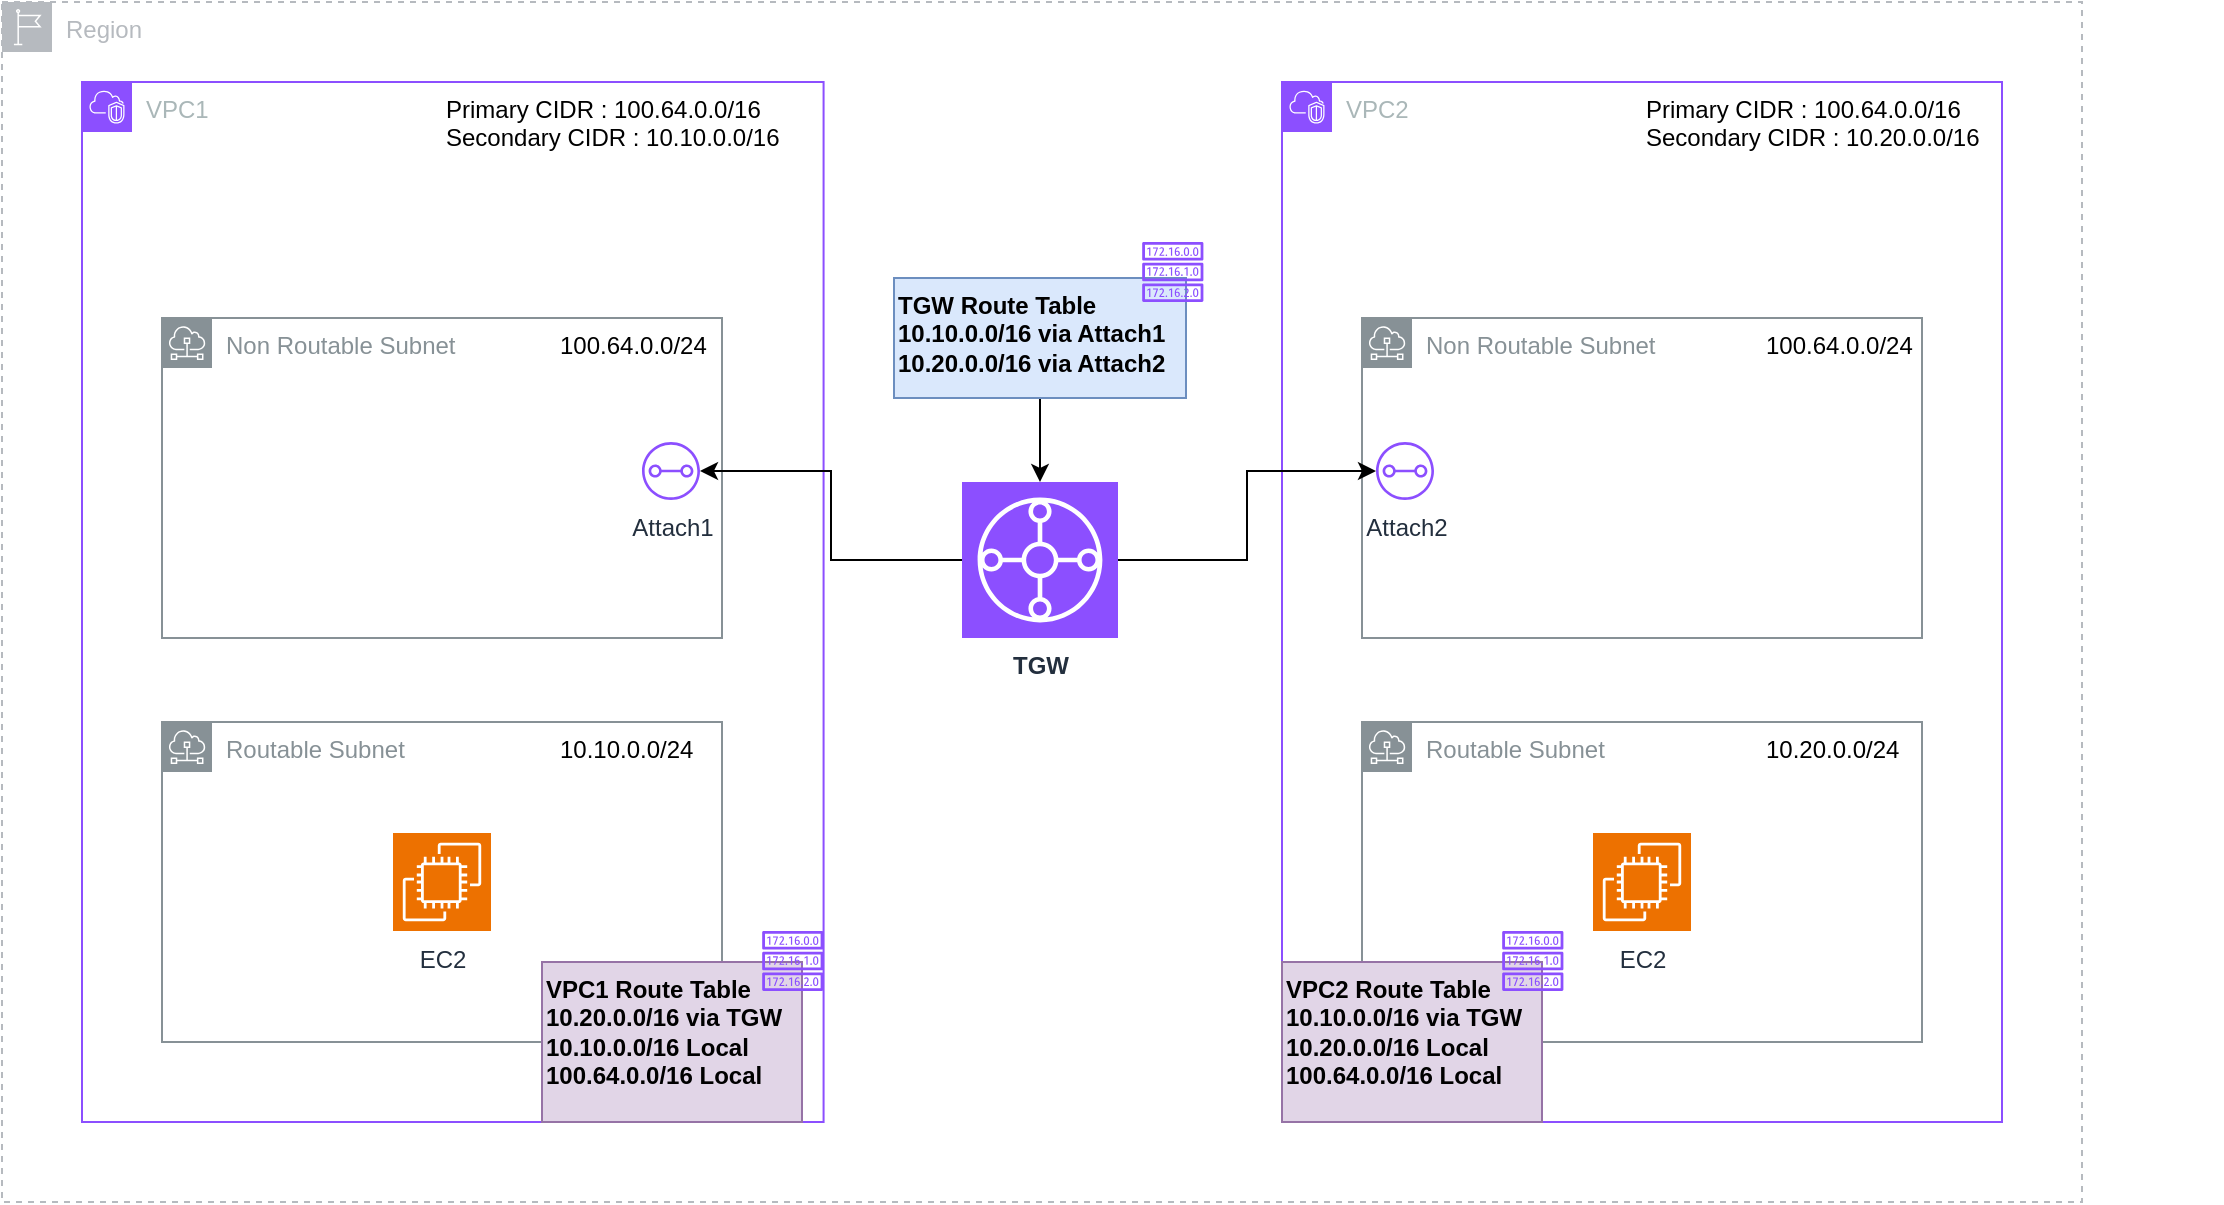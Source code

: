 <mxfile version="24.8.3">
  <diagram name="Page-1" id="iQ4HxxyHI3ju2iAP4ndW">
    <mxGraphModel dx="2074" dy="1148" grid="1" gridSize="10" guides="1" tooltips="1" connect="1" arrows="1" fold="1" page="1" pageScale="1" pageWidth="1654" pageHeight="1169" math="0" shadow="0">
      <root>
        <mxCell id="0" />
        <mxCell id="1" parent="0" />
        <mxCell id="dDypsuab_K0XSNRU1jJi-12" value="Non Routable Subnet" style="sketch=0;outlineConnect=0;gradientColor=none;html=1;whiteSpace=wrap;fontSize=12;fontStyle=0;shape=mxgraph.aws4.group;grIcon=mxgraph.aws4.group_subnet;strokeColor=#879196;fillColor=none;verticalAlign=top;align=left;spacingLeft=30;fontColor=#879196;dashed=0;" vertex="1" parent="1">
          <mxGeometry x="400" y="318" width="280" height="160" as="geometry" />
        </mxCell>
        <mxCell id="dDypsuab_K0XSNRU1jJi-1" value="Region" style="sketch=0;outlineConnect=0;gradientColor=none;html=1;whiteSpace=wrap;fontSize=12;fontStyle=0;shape=mxgraph.aws4.group;grIcon=mxgraph.aws4.group_region;strokeColor=#B6BABF;fillColor=none;verticalAlign=top;align=left;spacingLeft=30;fontColor=#B6BABF;dashed=1;" vertex="1" parent="1">
          <mxGeometry x="320" y="160" width="1040" height="600" as="geometry" />
        </mxCell>
        <mxCell id="dDypsuab_K0XSNRU1jJi-2" value="VPC1" style="points=[[0,0],[0.25,0],[0.5,0],[0.75,0],[1,0],[1,0.25],[1,0.5],[1,0.75],[1,1],[0.75,1],[0.5,1],[0.25,1],[0,1],[0,0.75],[0,0.5],[0,0.25]];outlineConnect=0;gradientColor=none;html=1;whiteSpace=wrap;fontSize=12;fontStyle=0;container=1;pointerEvents=0;collapsible=0;recursiveResize=0;shape=mxgraph.aws4.group;grIcon=mxgraph.aws4.group_vpc2;strokeColor=#8C4FFF;fillColor=none;verticalAlign=top;align=left;spacingLeft=30;fontColor=#AAB7B8;dashed=0;" vertex="1" parent="1">
          <mxGeometry x="360" y="200" width="370.79" height="520" as="geometry" />
        </mxCell>
        <mxCell id="dDypsuab_K0XSNRU1jJi-5" value="Attach1" style="sketch=0;outlineConnect=0;fontColor=#232F3E;gradientColor=none;fillColor=#8C4FFF;strokeColor=none;dashed=0;verticalLabelPosition=bottom;verticalAlign=top;align=center;html=1;fontSize=12;fontStyle=0;aspect=fixed;pointerEvents=1;shape=mxgraph.aws4.transit_gateway_attachment;" vertex="1" parent="dDypsuab_K0XSNRU1jJi-2">
          <mxGeometry x="280" y="180" width="29" height="29" as="geometry" />
        </mxCell>
        <mxCell id="dDypsuab_K0XSNRU1jJi-8" value="Routable Subnet" style="sketch=0;outlineConnect=0;gradientColor=none;html=1;whiteSpace=wrap;fontSize=12;fontStyle=0;shape=mxgraph.aws4.group;grIcon=mxgraph.aws4.group_subnet;strokeColor=#879196;fillColor=none;verticalAlign=top;align=left;spacingLeft=30;fontColor=#879196;dashed=0;" vertex="1" parent="dDypsuab_K0XSNRU1jJi-2">
          <mxGeometry x="40" y="320" width="280" height="160" as="geometry" />
        </mxCell>
        <mxCell id="dDypsuab_K0XSNRU1jJi-13" value="EC2" style="sketch=0;points=[[0,0,0],[0.25,0,0],[0.5,0,0],[0.75,0,0],[1,0,0],[0,1,0],[0.25,1,0],[0.5,1,0],[0.75,1,0],[1,1,0],[0,0.25,0],[0,0.5,0],[0,0.75,0],[1,0.25,0],[1,0.5,0],[1,0.75,0]];outlineConnect=0;fontColor=#232F3E;fillColor=#ED7100;strokeColor=#ffffff;dashed=0;verticalLabelPosition=bottom;verticalAlign=top;align=center;html=1;fontSize=12;fontStyle=0;aspect=fixed;shape=mxgraph.aws4.resourceIcon;resIcon=mxgraph.aws4.ec2;" vertex="1" parent="dDypsuab_K0XSNRU1jJi-2">
          <mxGeometry x="155.5" y="375.5" width="49" height="49" as="geometry" />
        </mxCell>
        <mxCell id="dDypsuab_K0XSNRU1jJi-31" value="VPC1 Route Table&#xa;10.20.0.0/16 via TGW&#xa;10.10.0.0/16 Local&#xa;100.64.0.0/16 Local" style="text;whiteSpace=wrap;fontStyle=1;fillColor=#e1d5e7;strokeColor=#9673a6;" vertex="1" parent="dDypsuab_K0XSNRU1jJi-2">
          <mxGeometry x="230" y="440" width="130" height="80" as="geometry" />
        </mxCell>
        <mxCell id="dDypsuab_K0XSNRU1jJi-29" value="" style="sketch=0;outlineConnect=0;fontColor=#232F3E;gradientColor=none;fillColor=#8C4FFF;strokeColor=none;dashed=0;verticalLabelPosition=bottom;verticalAlign=top;align=center;html=1;fontSize=12;fontStyle=0;aspect=fixed;pointerEvents=1;shape=mxgraph.aws4.route_table;movable=1;resizable=1;rotatable=1;deletable=1;editable=1;locked=0;connectable=1;" vertex="1" parent="dDypsuab_K0XSNRU1jJi-2">
          <mxGeometry x="340" y="424.5" width="30.79" height="30" as="geometry" />
        </mxCell>
        <mxCell id="dDypsuab_K0XSNRU1jJi-3" value="VPC2" style="points=[[0,0],[0.25,0],[0.5,0],[0.75,0],[1,0],[1,0.25],[1,0.5],[1,0.75],[1,1],[0.75,1],[0.5,1],[0.25,1],[0,1],[0,0.75],[0,0.5],[0,0.25]];outlineConnect=0;gradientColor=none;html=1;whiteSpace=wrap;fontSize=12;fontStyle=0;container=1;pointerEvents=0;collapsible=0;recursiveResize=0;shape=mxgraph.aws4.group;grIcon=mxgraph.aws4.group_vpc2;strokeColor=#8C4FFF;fillColor=none;verticalAlign=top;align=left;spacingLeft=30;fontColor=#AAB7B8;dashed=0;" vertex="1" parent="1">
          <mxGeometry x="960" y="200" width="360" height="520" as="geometry" />
        </mxCell>
        <mxCell id="dDypsuab_K0XSNRU1jJi-24" value="Non Routable Subnet" style="sketch=0;outlineConnect=0;gradientColor=none;html=1;whiteSpace=wrap;fontSize=12;fontStyle=0;shape=mxgraph.aws4.group;grIcon=mxgraph.aws4.group_subnet;strokeColor=#879196;fillColor=none;verticalAlign=top;align=left;spacingLeft=30;fontColor=#879196;dashed=0;" vertex="1" parent="dDypsuab_K0XSNRU1jJi-3">
          <mxGeometry x="40" y="118" width="280" height="160" as="geometry" />
        </mxCell>
        <mxCell id="dDypsuab_K0XSNRU1jJi-21" value="Attach2" style="sketch=0;outlineConnect=0;fontColor=#232F3E;gradientColor=none;fillColor=#8C4FFF;strokeColor=none;dashed=0;verticalLabelPosition=bottom;verticalAlign=top;align=center;html=1;fontSize=12;fontStyle=0;aspect=fixed;pointerEvents=1;shape=mxgraph.aws4.transit_gateway_attachment;" vertex="1" parent="dDypsuab_K0XSNRU1jJi-3">
          <mxGeometry x="47" y="180" width="29" height="29" as="geometry" />
        </mxCell>
        <mxCell id="dDypsuab_K0XSNRU1jJi-22" value="Routable Subnet" style="sketch=0;outlineConnect=0;gradientColor=none;html=1;whiteSpace=wrap;fontSize=12;fontStyle=0;shape=mxgraph.aws4.group;grIcon=mxgraph.aws4.group_subnet;strokeColor=#879196;fillColor=none;verticalAlign=top;align=left;spacingLeft=30;fontColor=#879196;dashed=0;" vertex="1" parent="dDypsuab_K0XSNRU1jJi-3">
          <mxGeometry x="40" y="320" width="280" height="160" as="geometry" />
        </mxCell>
        <mxCell id="dDypsuab_K0XSNRU1jJi-23" value="EC2" style="sketch=0;points=[[0,0,0],[0.25,0,0],[0.5,0,0],[0.75,0,0],[1,0,0],[0,1,0],[0.25,1,0],[0.5,1,0],[0.75,1,0],[1,1,0],[0,0.25,0],[0,0.5,0],[0,0.75,0],[1,0.25,0],[1,0.5,0],[1,0.75,0]];outlineConnect=0;fontColor=#232F3E;fillColor=#ED7100;strokeColor=#ffffff;dashed=0;verticalLabelPosition=bottom;verticalAlign=top;align=center;html=1;fontSize=12;fontStyle=0;aspect=fixed;shape=mxgraph.aws4.resourceIcon;resIcon=mxgraph.aws4.ec2;" vertex="1" parent="dDypsuab_K0XSNRU1jJi-3">
          <mxGeometry x="155.5" y="375.5" width="49" height="49" as="geometry" />
        </mxCell>
        <mxCell id="dDypsuab_K0XSNRU1jJi-32" value="VPC2 Route Table&#xa;10.10.0.0/16 via TGW&#xa;10.20.0.0/16 Local&#xa;100.64.0.0/16 Local" style="text;whiteSpace=wrap;fontStyle=1;fillColor=#e1d5e7;strokeColor=#9673a6;" vertex="1" parent="dDypsuab_K0XSNRU1jJi-3">
          <mxGeometry y="440" width="130" height="80" as="geometry" />
        </mxCell>
        <mxCell id="dDypsuab_K0XSNRU1jJi-36" value="" style="sketch=0;outlineConnect=0;fontColor=#232F3E;gradientColor=none;fillColor=#8C4FFF;strokeColor=none;dashed=0;verticalLabelPosition=bottom;verticalAlign=top;align=center;html=1;fontSize=12;fontStyle=0;aspect=fixed;pointerEvents=1;shape=mxgraph.aws4.route_table;movable=1;resizable=1;rotatable=1;deletable=1;editable=1;locked=0;connectable=1;" vertex="1" parent="dDypsuab_K0XSNRU1jJi-3">
          <mxGeometry x="110" y="424.5" width="30.79" height="30" as="geometry" />
        </mxCell>
        <mxCell id="dDypsuab_K0XSNRU1jJi-27" style="edgeStyle=orthogonalEdgeStyle;rounded=0;orthogonalLoop=1;jettySize=auto;html=1;" edge="1" parent="1" source="dDypsuab_K0XSNRU1jJi-4" target="dDypsuab_K0XSNRU1jJi-5">
          <mxGeometry relative="1" as="geometry" />
        </mxCell>
        <mxCell id="dDypsuab_K0XSNRU1jJi-28" style="edgeStyle=orthogonalEdgeStyle;rounded=0;orthogonalLoop=1;jettySize=auto;html=1;" edge="1" parent="1" source="dDypsuab_K0XSNRU1jJi-4" target="dDypsuab_K0XSNRU1jJi-21">
          <mxGeometry relative="1" as="geometry" />
        </mxCell>
        <mxCell id="dDypsuab_K0XSNRU1jJi-4" value="TGW" style="sketch=0;points=[[0,0,0],[0.25,0,0],[0.5,0,0],[0.75,0,0],[1,0,0],[0,1,0],[0.25,1,0],[0.5,1,0],[0.75,1,0],[1,1,0],[0,0.25,0],[0,0.5,0],[0,0.75,0],[1,0.25,0],[1,0.5,0],[1,0.75,0]];outlineConnect=0;fontColor=#232F3E;fillColor=#8C4FFF;strokeColor=#ffffff;dashed=0;verticalLabelPosition=bottom;verticalAlign=top;align=center;html=1;fontSize=12;fontStyle=1;aspect=fixed;shape=mxgraph.aws4.resourceIcon;resIcon=mxgraph.aws4.transit_gateway;" vertex="1" parent="1">
          <mxGeometry x="800" y="400" width="78" height="78" as="geometry" />
        </mxCell>
        <mxCell id="dDypsuab_K0XSNRU1jJi-17" value="Primary CIDR : 100.64.0.0/16&#xa;Secondary CIDR : 10.10.0.0/16&#xa;" style="text;whiteSpace=wrap;" vertex="1" parent="1">
          <mxGeometry x="540" y="200" width="230" height="40" as="geometry" />
        </mxCell>
        <mxCell id="dDypsuab_K0XSNRU1jJi-18" value="Primary CIDR : 100.64.0.0/16&#xa;Secondary CIDR : 10.20.0.0/16&#xa;" style="text;whiteSpace=wrap;" vertex="1" parent="1">
          <mxGeometry x="1140" y="200" width="230" height="40" as="geometry" />
        </mxCell>
        <mxCell id="dDypsuab_K0XSNRU1jJi-19" value="100.64.0.0/24&#xa;" style="text;whiteSpace=wrap;" vertex="1" parent="1">
          <mxGeometry x="597" y="318" width="230" height="40" as="geometry" />
        </mxCell>
        <mxCell id="dDypsuab_K0XSNRU1jJi-20" value="10.10.0.0/24&#xa;" style="text;whiteSpace=wrap;" vertex="1" parent="1">
          <mxGeometry x="597" y="520" width="230" height="40" as="geometry" />
        </mxCell>
        <mxCell id="dDypsuab_K0XSNRU1jJi-25" value="100.64.0.0/24&#xa;" style="text;whiteSpace=wrap;" vertex="1" parent="1">
          <mxGeometry x="1200" y="318" width="230" height="40" as="geometry" />
        </mxCell>
        <mxCell id="dDypsuab_K0XSNRU1jJi-26" value="10.20.0.0/24&#xa;" style="text;whiteSpace=wrap;" vertex="1" parent="1">
          <mxGeometry x="1200" y="520" width="230" height="40" as="geometry" />
        </mxCell>
        <mxCell id="dDypsuab_K0XSNRU1jJi-34" style="edgeStyle=orthogonalEdgeStyle;rounded=0;orthogonalLoop=1;jettySize=auto;html=1;" edge="1" parent="1" source="dDypsuab_K0XSNRU1jJi-33" target="dDypsuab_K0XSNRU1jJi-4">
          <mxGeometry relative="1" as="geometry" />
        </mxCell>
        <mxCell id="dDypsuab_K0XSNRU1jJi-33" value="TGW Route Table&#xa;10.10.0.0/16 via Attach1&#xa;10.20.0.0/16 via Attach2" style="text;whiteSpace=wrap;fontStyle=1;fillColor=#dae8fc;strokeColor=#6c8ebf;" vertex="1" parent="1">
          <mxGeometry x="766" y="298" width="146" height="60" as="geometry" />
        </mxCell>
        <mxCell id="dDypsuab_K0XSNRU1jJi-37" value="" style="sketch=0;outlineConnect=0;fontColor=#232F3E;gradientColor=none;fillColor=#8C4FFF;strokeColor=none;dashed=0;verticalLabelPosition=bottom;verticalAlign=top;align=center;html=1;fontSize=12;fontStyle=0;aspect=fixed;pointerEvents=1;shape=mxgraph.aws4.route_table;movable=1;resizable=1;rotatable=1;deletable=1;editable=1;locked=0;connectable=1;" vertex="1" parent="1">
          <mxGeometry x="890" y="280" width="30.79" height="30" as="geometry" />
        </mxCell>
      </root>
    </mxGraphModel>
  </diagram>
</mxfile>
